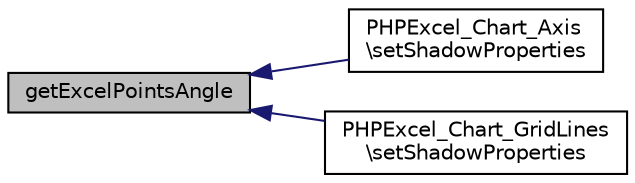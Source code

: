 digraph "getExcelPointsAngle"
{
  edge [fontname="Helvetica",fontsize="10",labelfontname="Helvetica",labelfontsize="10"];
  node [fontname="Helvetica",fontsize="10",shape=record];
  rankdir="LR";
  Node9 [label="getExcelPointsAngle",height=0.2,width=0.4,color="black", fillcolor="grey75", style="filled", fontcolor="black"];
  Node9 -> Node10 [dir="back",color="midnightblue",fontsize="10",style="solid",fontname="Helvetica"];
  Node10 [label="PHPExcel_Chart_Axis\l\\setShadowProperties",height=0.2,width=0.4,color="black", fillcolor="white", style="filled",URL="$class_p_h_p_excel___chart___axis.html#a7b5e7738f6f9043a714a35d2ba1aef6c"];
  Node9 -> Node11 [dir="back",color="midnightblue",fontsize="10",style="solid",fontname="Helvetica"];
  Node11 [label="PHPExcel_Chart_GridLines\l\\setShadowProperties",height=0.2,width=0.4,color="black", fillcolor="white", style="filled",URL="$class_p_h_p_excel___chart___grid_lines.html#a7b5e7738f6f9043a714a35d2ba1aef6c"];
}
